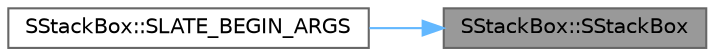 digraph "SStackBox::SStackBox"
{
 // INTERACTIVE_SVG=YES
 // LATEX_PDF_SIZE
  bgcolor="transparent";
  edge [fontname=Helvetica,fontsize=10,labelfontname=Helvetica,labelfontsize=10];
  node [fontname=Helvetica,fontsize=10,shape=box,height=0.2,width=0.4];
  rankdir="RL";
  Node1 [id="Node000001",label="SStackBox::SStackBox",height=0.2,width=0.4,color="gray40", fillcolor="grey60", style="filled", fontcolor="black",tooltip=" "];
  Node1 -> Node2 [id="edge1_Node000001_Node000002",dir="back",color="steelblue1",style="solid",tooltip=" "];
  Node2 [id="Node000002",label="SStackBox::SLATE_BEGIN_ARGS",height=0.2,width=0.4,color="grey40", fillcolor="white", style="filled",URL="$d7/d02/classSStackBox.html#aaa14d42e0db142d0d3227dc43b9dbd24",tooltip=" "];
}

